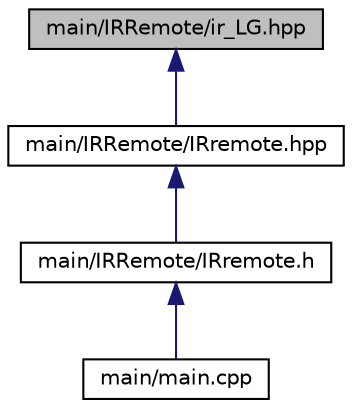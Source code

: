 digraph "main/IRRemote/ir_LG.hpp"
{
 // LATEX_PDF_SIZE
  edge [fontname="Helvetica",fontsize="10",labelfontname="Helvetica",labelfontsize="10"];
  node [fontname="Helvetica",fontsize="10",shape=record];
  Node1 [label="main/IRRemote/ir_LG.hpp",height=0.2,width=0.4,color="black", fillcolor="grey75", style="filled", fontcolor="black",tooltip=" "];
  Node1 -> Node2 [dir="back",color="midnightblue",fontsize="10",style="solid",fontname="Helvetica"];
  Node2 [label="main/IRRemote/IRremote.hpp",height=0.2,width=0.4,color="black", fillcolor="white", style="filled",URL="$_i_r_remote_2_i_rremote_8hpp.html",tooltip="Public API to the library."];
  Node2 -> Node3 [dir="back",color="midnightblue",fontsize="10",style="solid",fontname="Helvetica"];
  Node3 [label="main/IRRemote/IRremote.h",height=0.2,width=0.4,color="black", fillcolor="white", style="filled",URL="$_i_r_remote_2_i_rremote_8h.html",tooltip="Stub for backward compatibility."];
  Node3 -> Node4 [dir="back",color="midnightblue",fontsize="10",style="solid",fontname="Helvetica"];
  Node4 [label="main/main.cpp",height=0.2,width=0.4,color="black", fillcolor="white", style="filled",URL="$main_8cpp.html",tooltip=" "];
}
